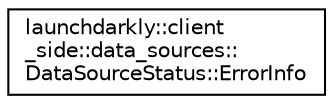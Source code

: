 digraph "Graphical Class Hierarchy"
{
 // LATEX_PDF_SIZE
  edge [fontname="Helvetica",fontsize="10",labelfontname="Helvetica",labelfontsize="10"];
  node [fontname="Helvetica",fontsize="10",shape=record];
  rankdir="LR";
  Node0 [label="launchdarkly::client\l_side::data_sources::\lDataSourceStatus::ErrorInfo",height=0.2,width=0.4,color="black", fillcolor="white", style="filled",URL="$classlaunchdarkly_1_1client__side_1_1data__sources_1_1DataSourceStatus_1_1ErrorInfo.html",tooltip=" "];
}
